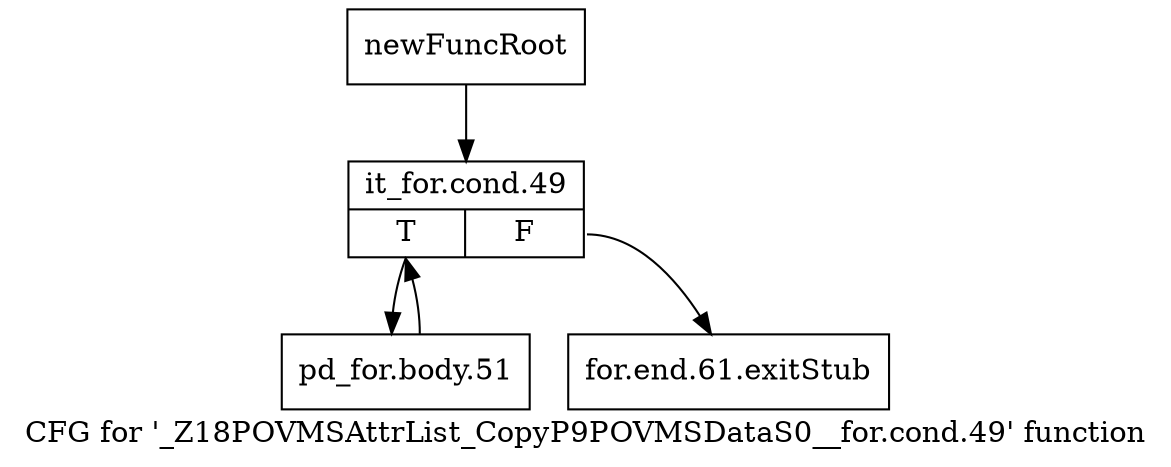 digraph "CFG for '_Z18POVMSAttrList_CopyP9POVMSDataS0__for.cond.49' function" {
	label="CFG for '_Z18POVMSAttrList_CopyP9POVMSDataS0__for.cond.49' function";

	Node0x2a7b860 [shape=record,label="{newFuncRoot}"];
	Node0x2a7b860 -> Node0x2a7bd20;
	Node0x2a7b8b0 [shape=record,label="{for.end.61.exitStub}"];
	Node0x2a7bd20 [shape=record,label="{it_for.cond.49|{<s0>T|<s1>F}}"];
	Node0x2a7bd20:s0 -> Node0x2a7bd70;
	Node0x2a7bd20:s1 -> Node0x2a7b8b0;
	Node0x2a7bd70 [shape=record,label="{pd_for.body.51}"];
	Node0x2a7bd70 -> Node0x2a7bd20;
}
